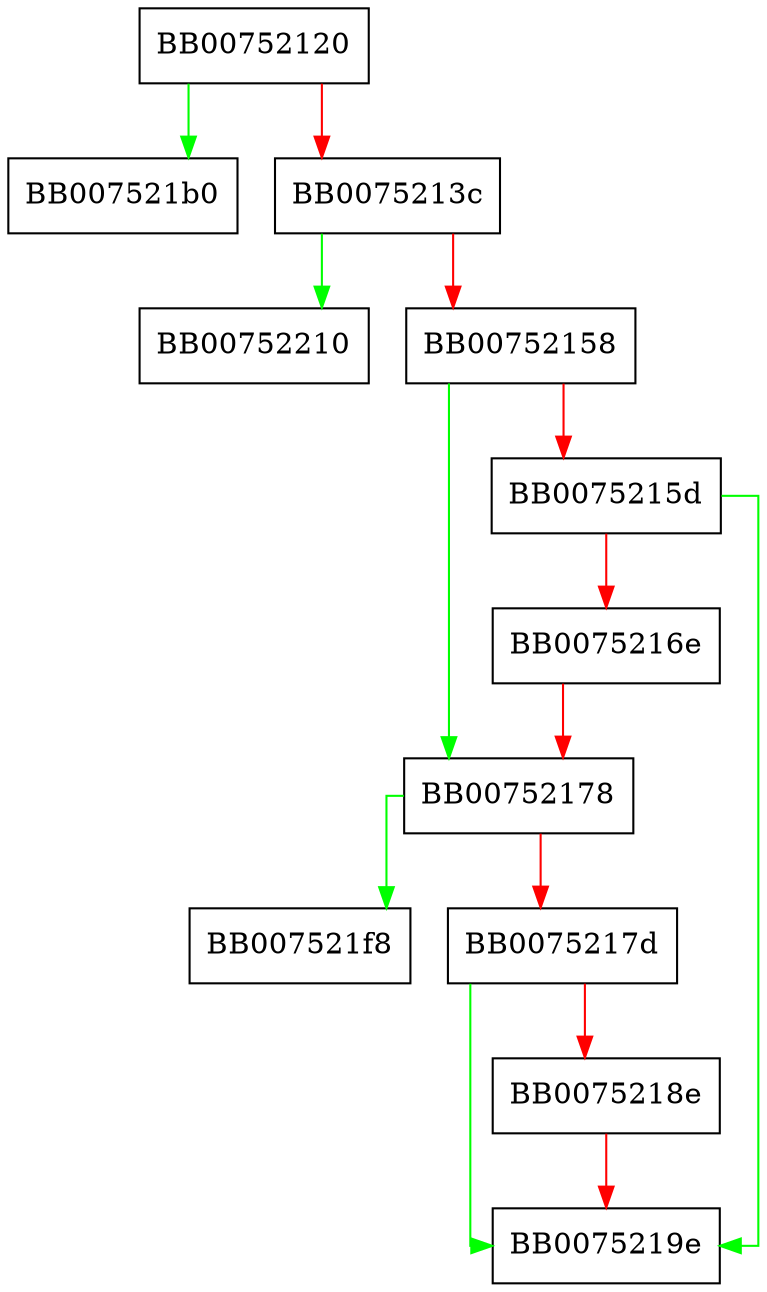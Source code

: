 digraph ossl_ec_GF2m_simple_point_get_affine_coordinates {
  node [shape="box"];
  graph [splines=ortho];
  BB00752120 -> BB007521b0 [color="green"];
  BB00752120 -> BB0075213c [color="red"];
  BB0075213c -> BB00752210 [color="green"];
  BB0075213c -> BB00752158 [color="red"];
  BB00752158 -> BB00752178 [color="green"];
  BB00752158 -> BB0075215d [color="red"];
  BB0075215d -> BB0075219e [color="green"];
  BB0075215d -> BB0075216e [color="red"];
  BB0075216e -> BB00752178 [color="red"];
  BB00752178 -> BB007521f8 [color="green"];
  BB00752178 -> BB0075217d [color="red"];
  BB0075217d -> BB0075219e [color="green"];
  BB0075217d -> BB0075218e [color="red"];
  BB0075218e -> BB0075219e [color="red"];
}